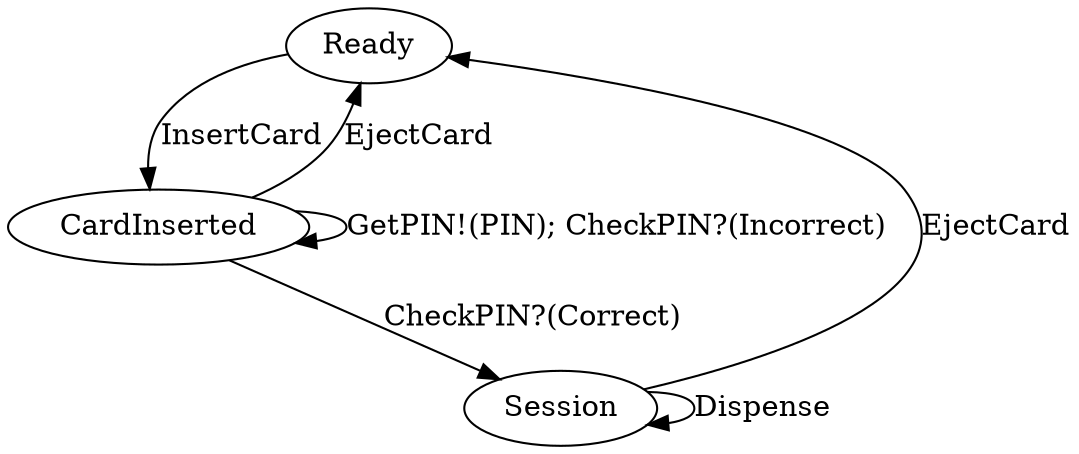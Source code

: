 digraph ATM {
    Ready -> CardInserted [label="InsertCard"];
    CardInserted -> Ready [label="EjectCard"];
    CardInserted -> CardInserted [label="GetPIN!(PIN); CheckPIN?(Incorrect)"];
    CardInserted -> Session [label="CheckPIN?(Correct)"];
    Session -> Session [label="Dispense"];
    Session -> Ready [label="EjectCard"];   // not entirely correct
}

